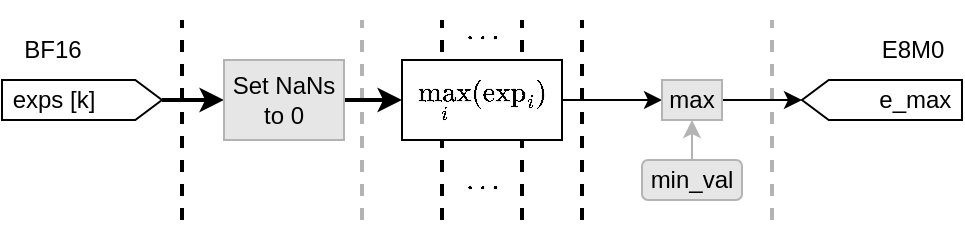 <mxfile>
    <diagram id="izr5ojlLVmo8zyCvxxbJ" name="Page-1">
        <mxGraphModel dx="547" dy="427" grid="1" gridSize="10" guides="1" tooltips="1" connect="1" arrows="1" fold="1" page="1" pageScale="1" pageWidth="850" pageHeight="1100" math="1" shadow="0">
            <root>
                <mxCell id="0"/>
                <mxCell id="1" parent="0"/>
                <mxCell id="688" value="" style="endArrow=none;dashed=1;html=1;strokeWidth=2;strokeColor=#B3B3B3;" edge="1" parent="1">
                    <mxGeometry width="50" height="50" relative="1" as="geometry">
                        <mxPoint x="425" y="140" as="sourcePoint"/>
                        <mxPoint x="425" y="40" as="targetPoint"/>
                    </mxGeometry>
                </mxCell>
                <mxCell id="683" value="" style="endArrow=none;dashed=1;html=1;strokeWidth=2;strokeColor=#B3B3B3;" edge="1" parent="1">
                    <mxGeometry width="50" height="50" relative="1" as="geometry">
                        <mxPoint x="220" y="140.0" as="sourcePoint"/>
                        <mxPoint x="220" y="40" as="targetPoint"/>
                    </mxGeometry>
                </mxCell>
                <mxCell id="684" value="" style="endArrow=none;dashed=1;html=1;strokeWidth=2;" edge="1" parent="1">
                    <mxGeometry width="50" height="50" relative="1" as="geometry">
                        <mxPoint x="260" y="140.0" as="sourcePoint"/>
                        <mxPoint x="260" y="40" as="targetPoint"/>
                    </mxGeometry>
                </mxCell>
                <mxCell id="685" value="" style="endArrow=none;dashed=1;html=1;strokeWidth=2;" edge="1" parent="1">
                    <mxGeometry width="50" height="50" relative="1" as="geometry">
                        <mxPoint x="300" y="140.0" as="sourcePoint"/>
                        <mxPoint x="300" y="40" as="targetPoint"/>
                    </mxGeometry>
                </mxCell>
                <mxCell id="499" value="BF16" style="text;html=1;align=center;verticalAlign=middle;resizable=0;points=[];autosize=1;strokeColor=none;fillColor=none;" parent="1" vertex="1">
                    <mxGeometry x="40" y="40" width="50" height="30" as="geometry"/>
                </mxCell>
                <mxCell id="500" style="edgeStyle=orthogonalEdgeStyle;html=1;entryX=0;entryY=0.5;entryDx=0;entryDy=0;fontSize=12;strokeWidth=2;exitX=0.5;exitY=1;exitDx=0;exitDy=0;" parent="1" source="503" target="665" edge="1">
                    <mxGeometry relative="1" as="geometry">
                        <Array as="points">
                            <mxPoint x="130" y="79.95"/>
                            <mxPoint x="130" y="79.95"/>
                        </Array>
                    </mxGeometry>
                </mxCell>
                <mxCell id="503" value="&amp;nbsp;exps [k]" style="shape=offPageConnector;whiteSpace=wrap;html=1;rotation=0;direction=north;labelPosition=center;verticalLabelPosition=middle;align=left;verticalAlign=middle;size=0.167;" parent="1" vertex="1">
                    <mxGeometry x="40" y="70" width="80" height="20" as="geometry"/>
                </mxCell>
                <mxCell id="680" style="edgeStyle=orthogonalEdgeStyle;html=1;entryX=0;entryY=0.5;entryDx=0;entryDy=0;strokeColor=#000000;" parent="1" source="506" target="671" edge="1">
                    <mxGeometry relative="1" as="geometry"/>
                </mxCell>
                <mxCell id="506" value="$$\max_{i} (\text{exp}_i)$$" style="rounded=0;whiteSpace=wrap;html=1;aspect=fixed;" parent="1" vertex="1">
                    <mxGeometry x="240" y="60" width="80" height="40" as="geometry"/>
                </mxCell>
                <mxCell id="508" value="&lt;div style=&quot;text-align: left;&quot;&gt;&lt;span style=&quot;background-color: initial;&quot;&gt;e_max&amp;nbsp;&lt;/span&gt;&lt;/div&gt;" style="shape=offPageConnector;whiteSpace=wrap;html=1;rotation=0;direction=south;labelPosition=center;verticalLabelPosition=middle;align=right;verticalAlign=middle;size=0.167;" parent="1" vertex="1">
                    <mxGeometry x="440" y="70" width="80" height="20" as="geometry"/>
                </mxCell>
                <mxCell id="513" value="E8M0" style="text;html=1;align=center;verticalAlign=middle;resizable=0;points=[];autosize=1;strokeColor=none;fillColor=none;fontSize=12;" parent="1" vertex="1">
                    <mxGeometry x="470" y="40" width="50" height="30" as="geometry"/>
                </mxCell>
                <mxCell id="664" style="edgeStyle=orthogonalEdgeStyle;html=1;entryX=0;entryY=0.5;entryDx=0;entryDy=0;fontSize=12;strokeWidth=2;exitX=1;exitY=0.5;exitDx=0;exitDy=0;" parent="1" source="665" target="506" edge="1">
                    <mxGeometry relative="1" as="geometry">
                        <Array as="points">
                            <mxPoint x="211" y="80"/>
                            <mxPoint x="211" y="80"/>
                        </Array>
                        <mxPoint x="150" y="170.015" as="sourcePoint"/>
                        <mxPoint x="270" y="169.985" as="targetPoint"/>
                    </mxGeometry>
                </mxCell>
                <mxCell id="665" value="Set NaNs to 0" style="rounded=0;whiteSpace=wrap;html=1;strokeWidth=1;strokeColor=#B3B3B3;fillColor=#E6E6E6;" parent="1" vertex="1">
                    <mxGeometry x="151" y="60" width="60" height="40" as="geometry"/>
                </mxCell>
                <mxCell id="674" style="edgeStyle=none;html=1;entryX=0.5;entryY=1;entryDx=0;entryDy=0;strokeColor=#000000;" parent="1" source="671" target="508" edge="1">
                    <mxGeometry relative="1" as="geometry"/>
                </mxCell>
                <mxCell id="671" value="max" style="rounded=0;whiteSpace=wrap;html=1;strokeColor=#B3B3B3;fillColor=#E6E6E6;" parent="1" vertex="1">
                    <mxGeometry x="370" y="70" width="30" height="20" as="geometry"/>
                </mxCell>
                <mxCell id="679" style="edgeStyle=orthogonalEdgeStyle;html=1;entryX=0.5;entryY=1;entryDx=0;entryDy=0;strokeColor=#B3B3B3;" parent="1" source="678" target="671" edge="1">
                    <mxGeometry relative="1" as="geometry"/>
                </mxCell>
                <mxCell id="678" value="min_val" style="rounded=1;whiteSpace=wrap;html=1;strokeColor=#B3B3B3;fillColor=#E6E6E6;" parent="1" vertex="1">
                    <mxGeometry x="360" y="110" width="50" height="20" as="geometry"/>
                </mxCell>
                <mxCell id="682" value="" style="endArrow=none;dashed=1;html=1;strokeWidth=2;" edge="1" parent="1">
                    <mxGeometry width="50" height="50" relative="1" as="geometry">
                        <mxPoint x="130" y="140" as="sourcePoint"/>
                        <mxPoint x="130" y="40" as="targetPoint"/>
                    </mxGeometry>
                </mxCell>
                <mxCell id="686" value="$$\ldots$$" style="text;html=1;align=center;verticalAlign=middle;resizable=0;points=[];autosize=1;strokeColor=none;fillColor=none;" vertex="1" parent="1">
                    <mxGeometry x="240" y="105" width="80" height="30" as="geometry"/>
                </mxCell>
                <mxCell id="687" value="$$\ldots$$" style="text;html=1;align=center;verticalAlign=middle;resizable=0;points=[];autosize=1;strokeColor=none;fillColor=none;" vertex="1" parent="1">
                    <mxGeometry x="240" y="30" width="80" height="30" as="geometry"/>
                </mxCell>
                <mxCell id="690" value="" style="endArrow=none;dashed=1;html=1;strokeWidth=2;" edge="1" parent="1">
                    <mxGeometry width="50" height="50" relative="1" as="geometry">
                        <mxPoint x="330" y="140" as="sourcePoint"/>
                        <mxPoint x="330" y="40" as="targetPoint"/>
                    </mxGeometry>
                </mxCell>
            </root>
        </mxGraphModel>
    </diagram>
</mxfile>